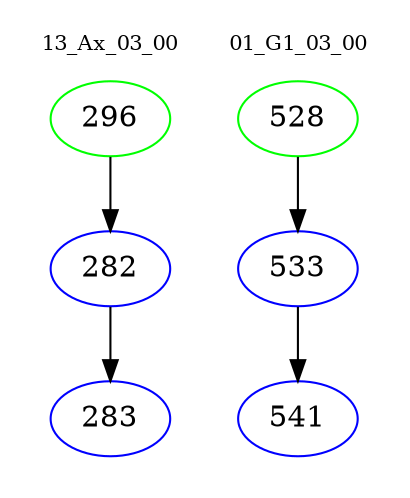 digraph{
subgraph cluster_0 {
color = white
label = "13_Ax_03_00";
fontsize=10;
T0_296 [label="296", color="green"]
T0_296 -> T0_282 [color="black"]
T0_282 [label="282", color="blue"]
T0_282 -> T0_283 [color="black"]
T0_283 [label="283", color="blue"]
}
subgraph cluster_1 {
color = white
label = "01_G1_03_00";
fontsize=10;
T1_528 [label="528", color="green"]
T1_528 -> T1_533 [color="black"]
T1_533 [label="533", color="blue"]
T1_533 -> T1_541 [color="black"]
T1_541 [label="541", color="blue"]
}
}
